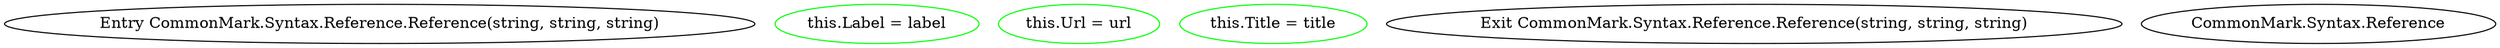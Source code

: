 digraph  {
m0_2 [cluster="CommonMark.Syntax.Reference.Reference(string, string, string)", file="Reference.cs", label="Entry CommonMark.Syntax.Reference.Reference(string, string, string)", span="21-21"];
m0_3 [cluster="CommonMark.Syntax.Reference.Reference(string, string, string)", color=green, community=0, file="Reference.cs", label="this.Label = label", prediction=0, span="23-23"];
m0_4 [cluster="CommonMark.Syntax.Reference.Reference(string, string, string)", color=green, community=0, file="Reference.cs", label="this.Url = url", prediction=1, span="24-24"];
m0_5 [cluster="CommonMark.Syntax.Reference.Reference(string, string, string)", color=green, community=0, file="Reference.cs", label="this.Title = title", prediction=2, span="25-25"];
m0_6 [cluster="CommonMark.Syntax.Reference.Reference(string, string, string)", file="Reference.cs", label="Exit CommonMark.Syntax.Reference.Reference(string, string, string)", span="21-21"];
m0_7 [file="Reference.cs", label="CommonMark.Syntax.Reference", span=""];
}

